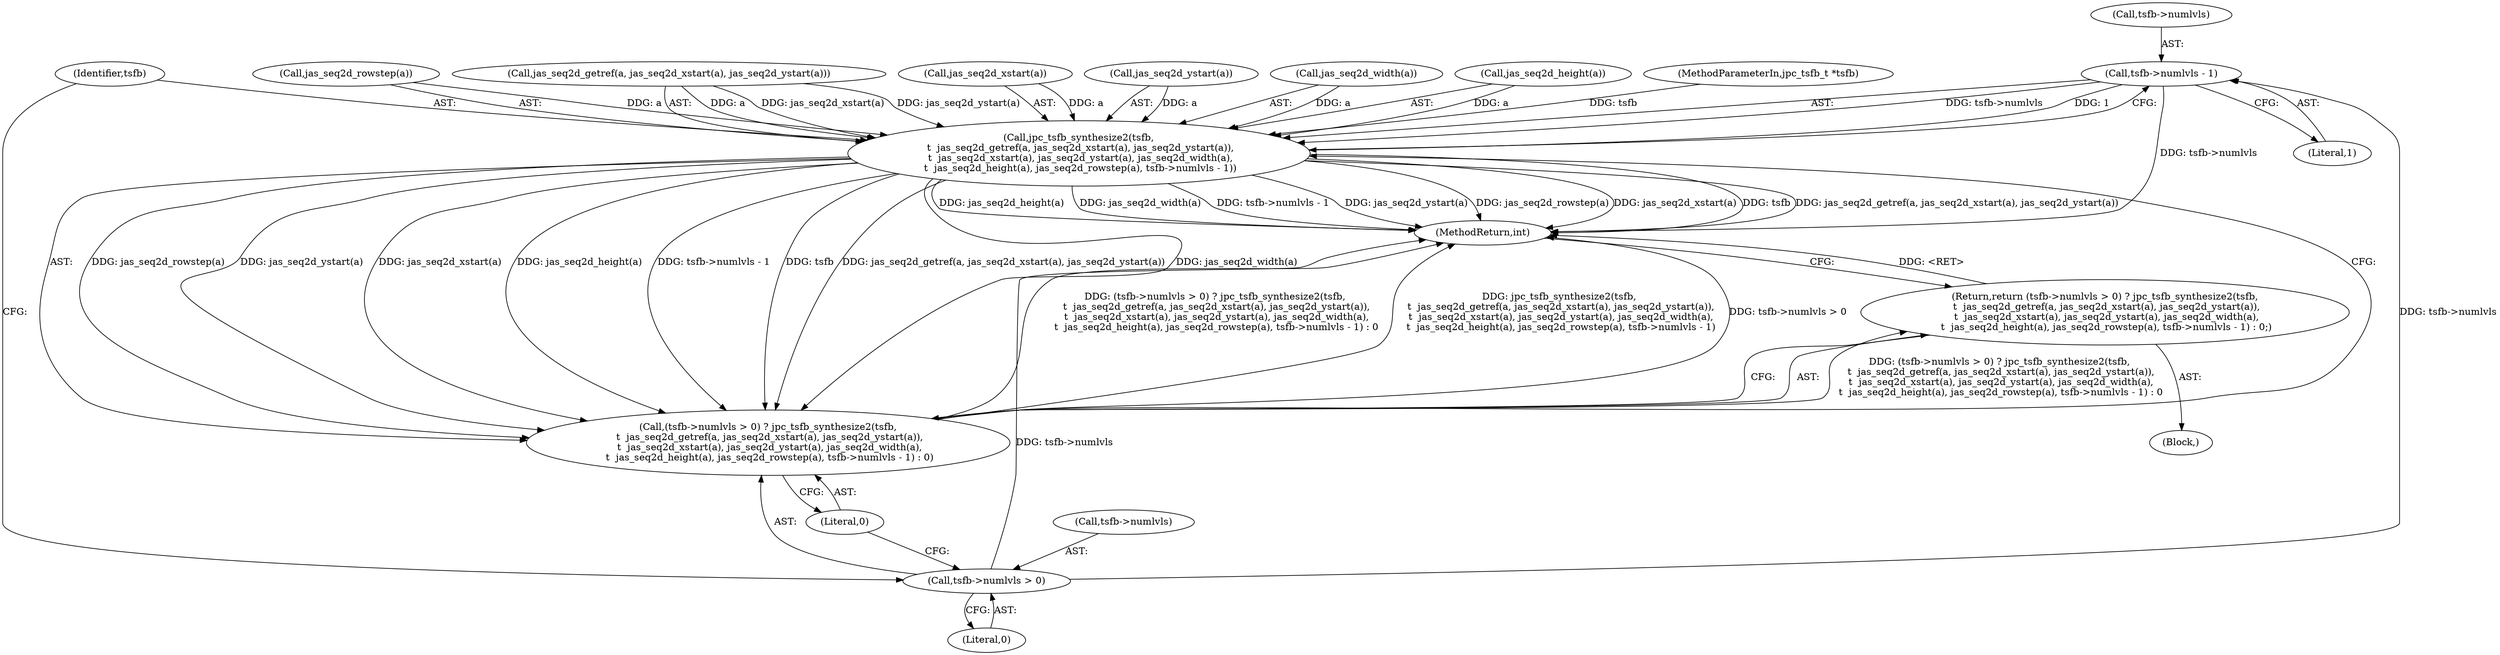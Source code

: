 digraph "1_jasper_2e82fa00466ae525339754bb3ab0a0474a31d4bd_0@pointer" {
"1000129" [label="(Call,tsfb->numlvls - 1)"];
"1000106" [label="(Call,tsfb->numlvls > 0)"];
"1000111" [label="(Call,jpc_tsfb_synthesize2(tsfb,\n \t  jas_seq2d_getref(a, jas_seq2d_xstart(a), jas_seq2d_ystart(a)),\n \t  jas_seq2d_xstart(a), jas_seq2d_ystart(a), jas_seq2d_width(a),\n \t  jas_seq2d_height(a), jas_seq2d_rowstep(a), tsfb->numlvls - 1))"];
"1000105" [label="(Call,(tsfb->numlvls > 0) ? jpc_tsfb_synthesize2(tsfb,\n \t  jas_seq2d_getref(a, jas_seq2d_xstart(a), jas_seq2d_ystart(a)),\n \t  jas_seq2d_xstart(a), jas_seq2d_ystart(a), jas_seq2d_width(a),\n \t  jas_seq2d_height(a), jas_seq2d_rowstep(a), tsfb->numlvls - 1) : 0)"];
"1000104" [label="(Return,return (tsfb->numlvls > 0) ? jpc_tsfb_synthesize2(tsfb,\n \t  jas_seq2d_getref(a, jas_seq2d_xstart(a), jas_seq2d_ystart(a)),\n \t  jas_seq2d_xstart(a), jas_seq2d_ystart(a), jas_seq2d_width(a),\n \t  jas_seq2d_height(a), jas_seq2d_rowstep(a), tsfb->numlvls - 1) : 0;)"];
"1000104" [label="(Return,return (tsfb->numlvls > 0) ? jpc_tsfb_synthesize2(tsfb,\n \t  jas_seq2d_getref(a, jas_seq2d_xstart(a), jas_seq2d_ystart(a)),\n \t  jas_seq2d_xstart(a), jas_seq2d_ystart(a), jas_seq2d_width(a),\n \t  jas_seq2d_height(a), jas_seq2d_rowstep(a), tsfb->numlvls - 1) : 0;)"];
"1000106" [label="(Call,tsfb->numlvls > 0)"];
"1000103" [label="(Block,)"];
"1000127" [label="(Call,jas_seq2d_rowstep(a))"];
"1000130" [label="(Call,tsfb->numlvls)"];
"1000129" [label="(Call,tsfb->numlvls - 1)"];
"1000105" [label="(Call,(tsfb->numlvls > 0) ? jpc_tsfb_synthesize2(tsfb,\n \t  jas_seq2d_getref(a, jas_seq2d_xstart(a), jas_seq2d_ystart(a)),\n \t  jas_seq2d_xstart(a), jas_seq2d_ystart(a), jas_seq2d_width(a),\n \t  jas_seq2d_height(a), jas_seq2d_rowstep(a), tsfb->numlvls - 1) : 0)"];
"1000111" [label="(Call,jpc_tsfb_synthesize2(tsfb,\n \t  jas_seq2d_getref(a, jas_seq2d_xstart(a), jas_seq2d_ystart(a)),\n \t  jas_seq2d_xstart(a), jas_seq2d_ystart(a), jas_seq2d_width(a),\n \t  jas_seq2d_height(a), jas_seq2d_rowstep(a), tsfb->numlvls - 1))"];
"1000110" [label="(Literal,0)"];
"1000135" [label="(MethodReturn,int)"];
"1000112" [label="(Identifier,tsfb)"];
"1000113" [label="(Call,jas_seq2d_getref(a, jas_seq2d_xstart(a), jas_seq2d_ystart(a)))"];
"1000119" [label="(Call,jas_seq2d_xstart(a))"];
"1000121" [label="(Call,jas_seq2d_ystart(a))"];
"1000123" [label="(Call,jas_seq2d_width(a))"];
"1000125" [label="(Call,jas_seq2d_height(a))"];
"1000101" [label="(MethodParameterIn,jpc_tsfb_t *tsfb)"];
"1000133" [label="(Literal,1)"];
"1000134" [label="(Literal,0)"];
"1000107" [label="(Call,tsfb->numlvls)"];
"1000129" -> "1000111"  [label="AST: "];
"1000129" -> "1000133"  [label="CFG: "];
"1000130" -> "1000129"  [label="AST: "];
"1000133" -> "1000129"  [label="AST: "];
"1000111" -> "1000129"  [label="CFG: "];
"1000129" -> "1000135"  [label="DDG: tsfb->numlvls"];
"1000129" -> "1000111"  [label="DDG: tsfb->numlvls"];
"1000129" -> "1000111"  [label="DDG: 1"];
"1000106" -> "1000129"  [label="DDG: tsfb->numlvls"];
"1000106" -> "1000105"  [label="AST: "];
"1000106" -> "1000110"  [label="CFG: "];
"1000107" -> "1000106"  [label="AST: "];
"1000110" -> "1000106"  [label="AST: "];
"1000112" -> "1000106"  [label="CFG: "];
"1000134" -> "1000106"  [label="CFG: "];
"1000106" -> "1000135"  [label="DDG: tsfb->numlvls"];
"1000111" -> "1000105"  [label="AST: "];
"1000112" -> "1000111"  [label="AST: "];
"1000113" -> "1000111"  [label="AST: "];
"1000119" -> "1000111"  [label="AST: "];
"1000121" -> "1000111"  [label="AST: "];
"1000123" -> "1000111"  [label="AST: "];
"1000125" -> "1000111"  [label="AST: "];
"1000127" -> "1000111"  [label="AST: "];
"1000105" -> "1000111"  [label="CFG: "];
"1000111" -> "1000135"  [label="DDG: jas_seq2d_height(a)"];
"1000111" -> "1000135"  [label="DDG: jas_seq2d_width(a)"];
"1000111" -> "1000135"  [label="DDG: tsfb->numlvls - 1"];
"1000111" -> "1000135"  [label="DDG: jas_seq2d_ystart(a)"];
"1000111" -> "1000135"  [label="DDG: jas_seq2d_rowstep(a)"];
"1000111" -> "1000135"  [label="DDG: jas_seq2d_xstart(a)"];
"1000111" -> "1000135"  [label="DDG: tsfb"];
"1000111" -> "1000135"  [label="DDG: jas_seq2d_getref(a, jas_seq2d_xstart(a), jas_seq2d_ystart(a))"];
"1000111" -> "1000105"  [label="DDG: jas_seq2d_rowstep(a)"];
"1000111" -> "1000105"  [label="DDG: jas_seq2d_ystart(a)"];
"1000111" -> "1000105"  [label="DDG: jas_seq2d_xstart(a)"];
"1000111" -> "1000105"  [label="DDG: jas_seq2d_height(a)"];
"1000111" -> "1000105"  [label="DDG: tsfb->numlvls - 1"];
"1000111" -> "1000105"  [label="DDG: tsfb"];
"1000111" -> "1000105"  [label="DDG: jas_seq2d_getref(a, jas_seq2d_xstart(a), jas_seq2d_ystart(a))"];
"1000111" -> "1000105"  [label="DDG: jas_seq2d_width(a)"];
"1000101" -> "1000111"  [label="DDG: tsfb"];
"1000113" -> "1000111"  [label="DDG: a"];
"1000113" -> "1000111"  [label="DDG: jas_seq2d_xstart(a)"];
"1000113" -> "1000111"  [label="DDG: jas_seq2d_ystart(a)"];
"1000119" -> "1000111"  [label="DDG: a"];
"1000121" -> "1000111"  [label="DDG: a"];
"1000123" -> "1000111"  [label="DDG: a"];
"1000125" -> "1000111"  [label="DDG: a"];
"1000127" -> "1000111"  [label="DDG: a"];
"1000105" -> "1000104"  [label="AST: "];
"1000105" -> "1000134"  [label="CFG: "];
"1000134" -> "1000105"  [label="AST: "];
"1000104" -> "1000105"  [label="CFG: "];
"1000105" -> "1000135"  [label="DDG: (tsfb->numlvls > 0) ? jpc_tsfb_synthesize2(tsfb,\n \t  jas_seq2d_getref(a, jas_seq2d_xstart(a), jas_seq2d_ystart(a)),\n \t  jas_seq2d_xstart(a), jas_seq2d_ystart(a), jas_seq2d_width(a),\n \t  jas_seq2d_height(a), jas_seq2d_rowstep(a), tsfb->numlvls - 1) : 0"];
"1000105" -> "1000135"  [label="DDG: jpc_tsfb_synthesize2(tsfb,\n \t  jas_seq2d_getref(a, jas_seq2d_xstart(a), jas_seq2d_ystart(a)),\n \t  jas_seq2d_xstart(a), jas_seq2d_ystart(a), jas_seq2d_width(a),\n \t  jas_seq2d_height(a), jas_seq2d_rowstep(a), tsfb->numlvls - 1)"];
"1000105" -> "1000135"  [label="DDG: tsfb->numlvls > 0"];
"1000105" -> "1000104"  [label="DDG: (tsfb->numlvls > 0) ? jpc_tsfb_synthesize2(tsfb,\n \t  jas_seq2d_getref(a, jas_seq2d_xstart(a), jas_seq2d_ystart(a)),\n \t  jas_seq2d_xstart(a), jas_seq2d_ystart(a), jas_seq2d_width(a),\n \t  jas_seq2d_height(a), jas_seq2d_rowstep(a), tsfb->numlvls - 1) : 0"];
"1000104" -> "1000103"  [label="AST: "];
"1000135" -> "1000104"  [label="CFG: "];
"1000104" -> "1000135"  [label="DDG: <RET>"];
}
